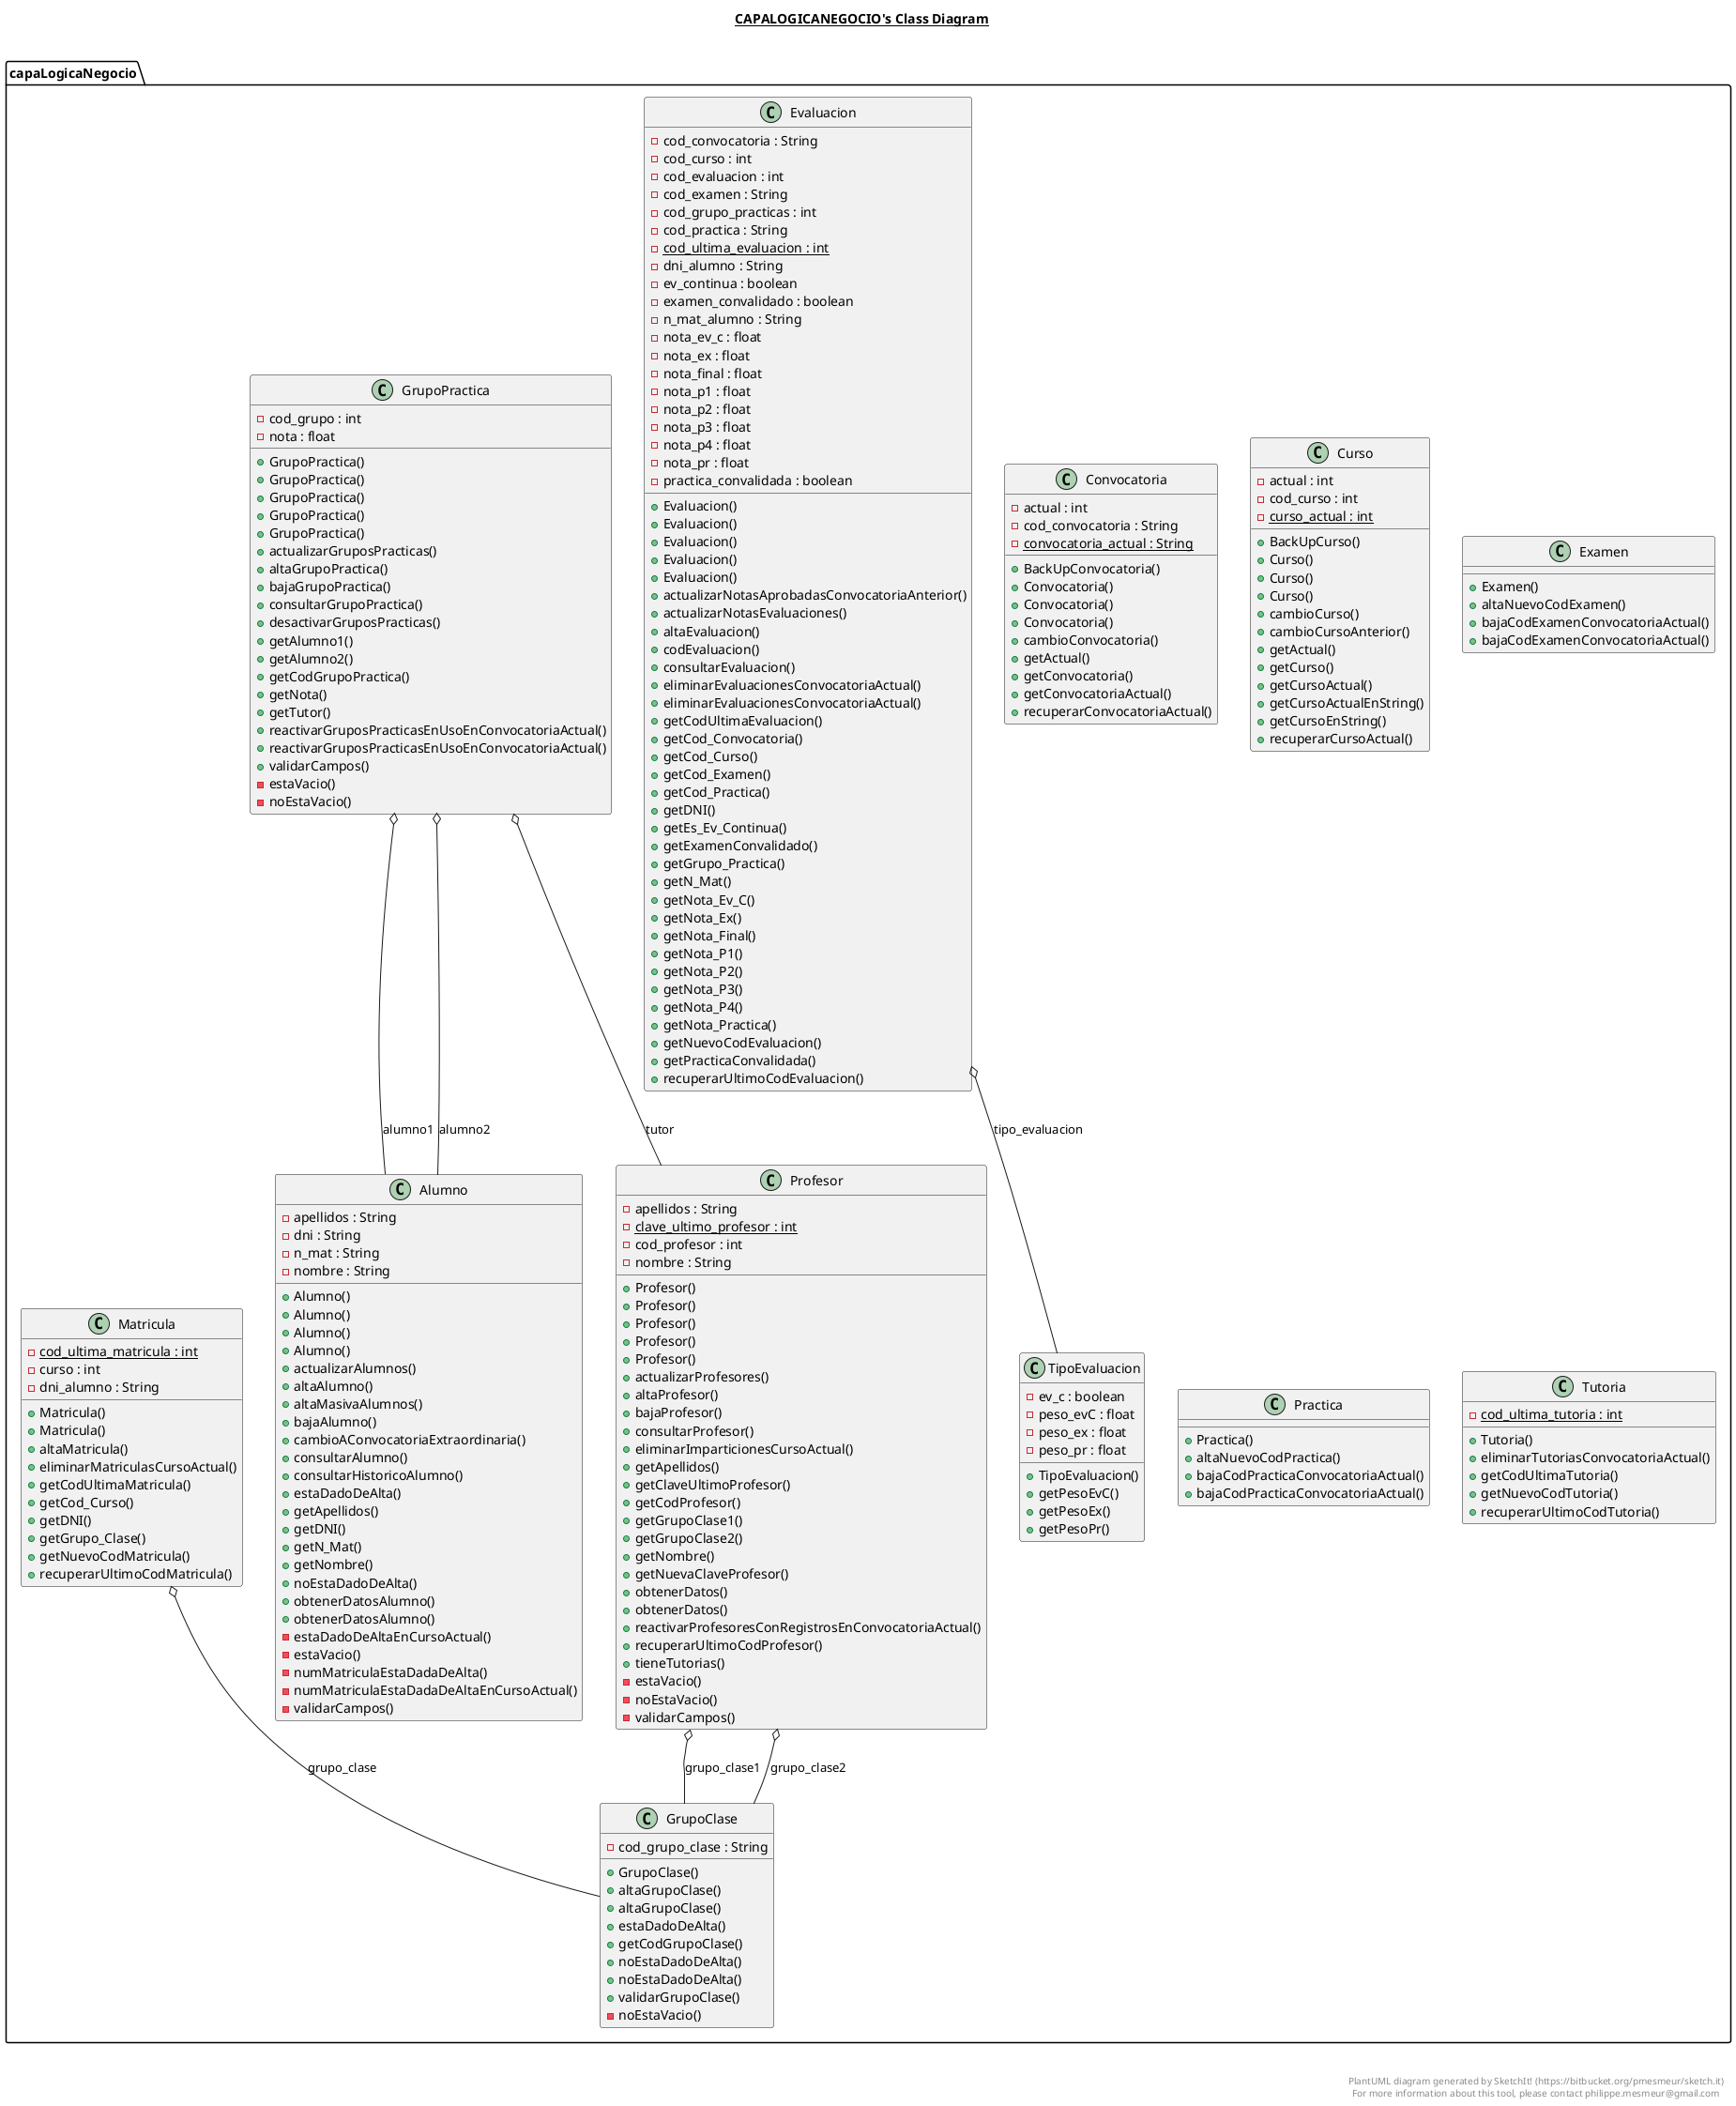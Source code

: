 @startuml

title __CAPALOGICANEGOCIO's Class Diagram__\n

  namespace capaLogicaNegocio {
    class capaLogicaNegocio.Alumno {
        - apellidos : String
        - dni : String
        - n_mat : String
        - nombre : String
        + Alumno()
        + Alumno()
        + Alumno()
        + Alumno()
        + actualizarAlumnos()
        + altaAlumno()
        + altaMasivaAlumnos()
        + bajaAlumno()
        + cambioAConvocatoriaExtraordinaria()
        + consultarAlumno()
        + consultarHistoricoAlumno()
        + estaDadoDeAlta()
        + getApellidos()
        + getDNI()
        + getN_Mat()
        + getNombre()
        + noEstaDadoDeAlta()
        + obtenerDatosAlumno()
        + obtenerDatosAlumno()
        - estaDadoDeAltaEnCursoActual()
        - estaVacio()
        - numMatriculaEstaDadaDeAlta()
        - numMatriculaEstaDadaDeAltaEnCursoActual()
        - validarCampos()
    }
  }
  

  namespace capaLogicaNegocio {
    class capaLogicaNegocio.Convocatoria {
        - actual : int
        - cod_convocatoria : String
        {static} - convocatoria_actual : String
        + BackUpConvocatoria()
        + Convocatoria()
        + Convocatoria()
        + Convocatoria()
        + cambioConvocatoria()
        + getActual()
        + getConvocatoria()
        + getConvocatoriaActual()
        + recuperarConvocatoriaActual()
    }
  }
  

  namespace capaLogicaNegocio {
    class capaLogicaNegocio.Curso {
        - actual : int
        - cod_curso : int
        {static} - curso_actual : int
        + BackUpCurso()
        + Curso()
        + Curso()
        + Curso()
        + cambioCurso()
        + cambioCursoAnterior()
        + getActual()
        + getCurso()
        + getCursoActual()
        + getCursoActualEnString()
        + getCursoEnString()
        + recuperarCursoActual()
    }
  }
  

  namespace capaLogicaNegocio {
    class capaLogicaNegocio.Evaluacion {
        - cod_convocatoria : String
        - cod_curso : int
        - cod_evaluacion : int
        - cod_examen : String
        - cod_grupo_practicas : int
        - cod_practica : String
        {static} - cod_ultima_evaluacion : int
        - dni_alumno : String
        - ev_continua : boolean
        - examen_convalidado : boolean
        - n_mat_alumno : String
        - nota_ev_c : float
        - nota_ex : float
        - nota_final : float
        - nota_p1 : float
        - nota_p2 : float
        - nota_p3 : float
        - nota_p4 : float
        - nota_pr : float
        - practica_convalidada : boolean
        + Evaluacion()
        + Evaluacion()
        + Evaluacion()
        + Evaluacion()
        + Evaluacion()
        + actualizarNotasAprobadasConvocatoriaAnterior()
        + actualizarNotasEvaluaciones()
        + altaEvaluacion()
        + codEvaluacion()
        + consultarEvaluacion()
        + eliminarEvaluacionesConvocatoriaActual()
        + eliminarEvaluacionesConvocatoriaActual()
        + getCodUltimaEvaluacion()
        + getCod_Convocatoria()
        + getCod_Curso()
        + getCod_Examen()
        + getCod_Practica()
        + getDNI()
        + getEs_Ev_Continua()
        + getExamenConvalidado()
        + getGrupo_Practica()
        + getN_Mat()
        + getNota_Ev_C()
        + getNota_Ex()
        + getNota_Final()
        + getNota_P1()
        + getNota_P2()
        + getNota_P3()
        + getNota_P4()
        + getNota_Practica()
        + getNuevoCodEvaluacion()
        + getPracticaConvalidada()
        + recuperarUltimoCodEvaluacion()
    }
  }
  

  namespace capaLogicaNegocio {
    class capaLogicaNegocio.Examen {
        + Examen()
        + altaNuevoCodExamen()
        + bajaCodExamenConvocatoriaActual()
        + bajaCodExamenConvocatoriaActual()
    }
  }
  

  namespace capaLogicaNegocio {
    class capaLogicaNegocio.GrupoClase {
        - cod_grupo_clase : String
        + GrupoClase()
        + altaGrupoClase()
        + altaGrupoClase()
        + estaDadoDeAlta()
        + getCodGrupoClase()
        + noEstaDadoDeAlta()
        + noEstaDadoDeAlta()
        + validarGrupoClase()
        - noEstaVacio()
    }
  }
  

  namespace capaLogicaNegocio {
    class capaLogicaNegocio.GrupoPractica {
        - cod_grupo : int
        - nota : float
        + GrupoPractica()
        + GrupoPractica()
        + GrupoPractica()
        + GrupoPractica()
        + GrupoPractica()
        + actualizarGruposPracticas()
        + altaGrupoPractica()
        + bajaGrupoPractica()
        + consultarGrupoPractica()
        + desactivarGruposPracticas()
        + getAlumno1()
        + getAlumno2()
        + getCodGrupoPractica()
        + getNota()
        + getTutor()
        + reactivarGruposPracticasEnUsoEnConvocatoriaActual()
        + reactivarGruposPracticasEnUsoEnConvocatoriaActual()
        + validarCampos()
        - estaVacio()
        - noEstaVacio()
    }
  }
  

  namespace capaLogicaNegocio {
    class capaLogicaNegocio.Matricula {
        {static} - cod_ultima_matricula : int
        - curso : int
        - dni_alumno : String
        + Matricula()
        + Matricula()
        + altaMatricula()
        + eliminarMatriculasCursoActual()
        + getCodUltimaMatricula()
        + getCod_Curso()
        + getDNI()
        + getGrupo_Clase()
        + getNuevoCodMatricula()
        + recuperarUltimoCodMatricula()
    }
  }
  

  namespace capaLogicaNegocio {
    class capaLogicaNegocio.Practica {
        + Practica()
        + altaNuevoCodPractica()
        + bajaCodPracticaConvocatoriaActual()
        + bajaCodPracticaConvocatoriaActual()
    }
  }
  

  namespace capaLogicaNegocio {
    class capaLogicaNegocio.Profesor {
        - apellidos : String
        {static} - clave_ultimo_profesor : int
        - cod_profesor : int
        - nombre : String
        + Profesor()
        + Profesor()
        + Profesor()
        + Profesor()
        + Profesor()
        + actualizarProfesores()
        + altaProfesor()
        + bajaProfesor()
        + consultarProfesor()
        + eliminarImparticionesCursoActual()
        + getApellidos()
        + getClaveUltimoProfesor()
        + getCodProfesor()
        + getGrupoClase1()
        + getGrupoClase2()
        + getNombre()
        + getNuevaClaveProfesor()
        + obtenerDatos()
        + obtenerDatos()
        + reactivarProfesoresConRegistrosEnConvocatoriaActual()
        + recuperarUltimoCodProfesor()
        + tieneTutorias()
        - estaVacio()
        - noEstaVacio()
        - validarCampos()
    }
  }
  

  namespace capaLogicaNegocio {
    class capaLogicaNegocio.TipoEvaluacion {
        - ev_c : boolean
        - peso_evC : float
        - peso_ex : float
        - peso_pr : float
        + TipoEvaluacion()
        + getPesoEvC()
        + getPesoEx()
        + getPesoPr()
    }
  }
  

  namespace capaLogicaNegocio {
    class capaLogicaNegocio.Tutoria {
        {static} - cod_ultima_tutoria : int
        + Tutoria()
        + eliminarTutoriasConvocatoriaActual()
        + getCodUltimaTutoria()
        + getNuevoCodTutoria()
        + recuperarUltimoCodTutoria()
    }
  }
  

  capaLogicaNegocio.Evaluacion o-- capaLogicaNegocio.TipoEvaluacion : tipo_evaluacion
  capaLogicaNegocio.GrupoPractica o-- capaLogicaNegocio.Alumno : alumno1
  capaLogicaNegocio.GrupoPractica o-- capaLogicaNegocio.Alumno : alumno2
  capaLogicaNegocio.GrupoPractica o-- capaLogicaNegocio.Profesor : tutor
  capaLogicaNegocio.Matricula o-- capaLogicaNegocio.GrupoClase : grupo_clase
  capaLogicaNegocio.Profesor o-- capaLogicaNegocio.GrupoClase : grupo_clase1
  capaLogicaNegocio.Profesor o-- capaLogicaNegocio.GrupoClase : grupo_clase2


right footer


PlantUML diagram generated by SketchIt! (https://bitbucket.org/pmesmeur/sketch.it)
For more information about this tool, please contact philippe.mesmeur@gmail.com
endfooter

@enduml

